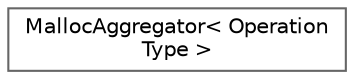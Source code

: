 digraph "类继承关系图"
{
 // LATEX_PDF_SIZE
  bgcolor="transparent";
  edge [fontname=Helvetica,fontsize=10,labelfontname=Helvetica,labelfontsize=10];
  node [fontname=Helvetica,fontsize=10,shape=box,height=0.2,width=0.4];
  rankdir="LR";
  Node0 [id="Node000000",label="MallocAggregator\< Operation\lType \>",height=0.2,width=0.4,color="grey40", fillcolor="white", style="filled",URL="$struct_malloc_aggregator.html",tooltip=" "];
}
